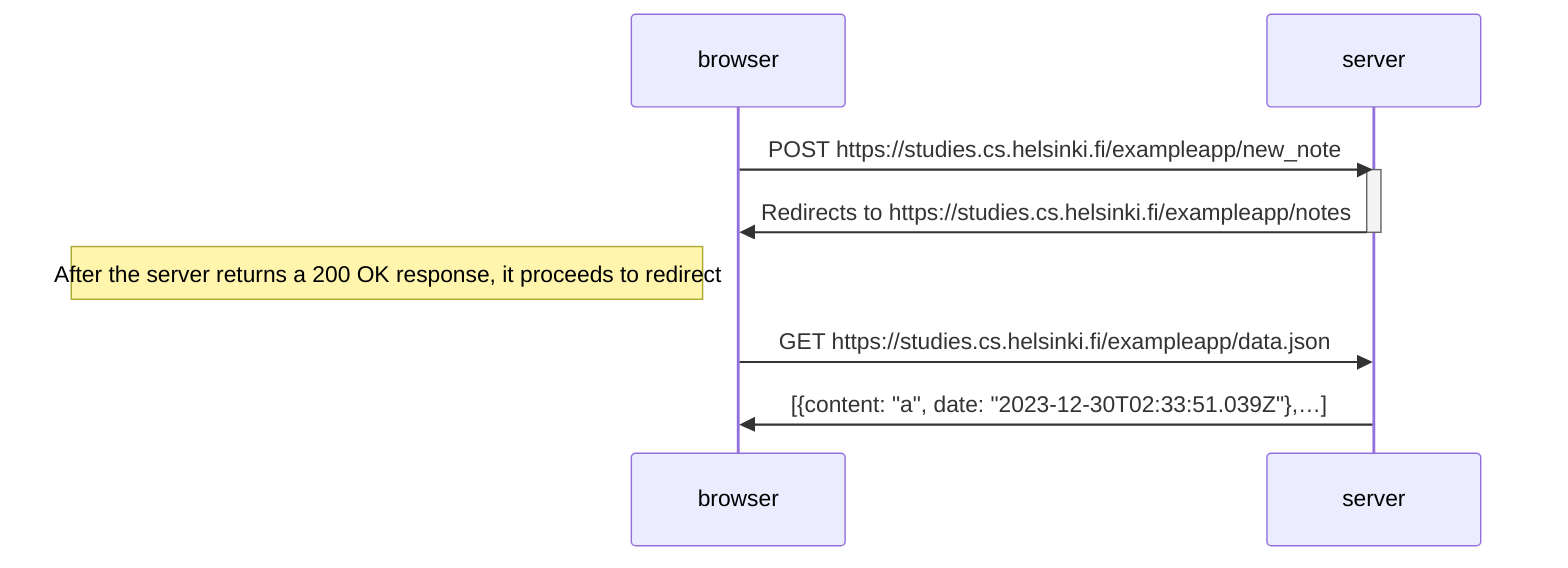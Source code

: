 sequenceDiagram

participant browser
participant server


browser->>server:  POST https://studies.cs.helsinki.fi/exampleapp/new_note
activate server
server->>browser: Redirects to https://studies.cs.helsinki.fi/exampleapp/notes
deactivate server 

Note left of browser: After the server returns a 200 OK response, it proceeds to redirect
browser->>server: GET https://studies.cs.helsinki.fi/exampleapp/data.json
server->>browser: [{content: "a", date: "2023-12-30T02:33:51.039Z"},…]